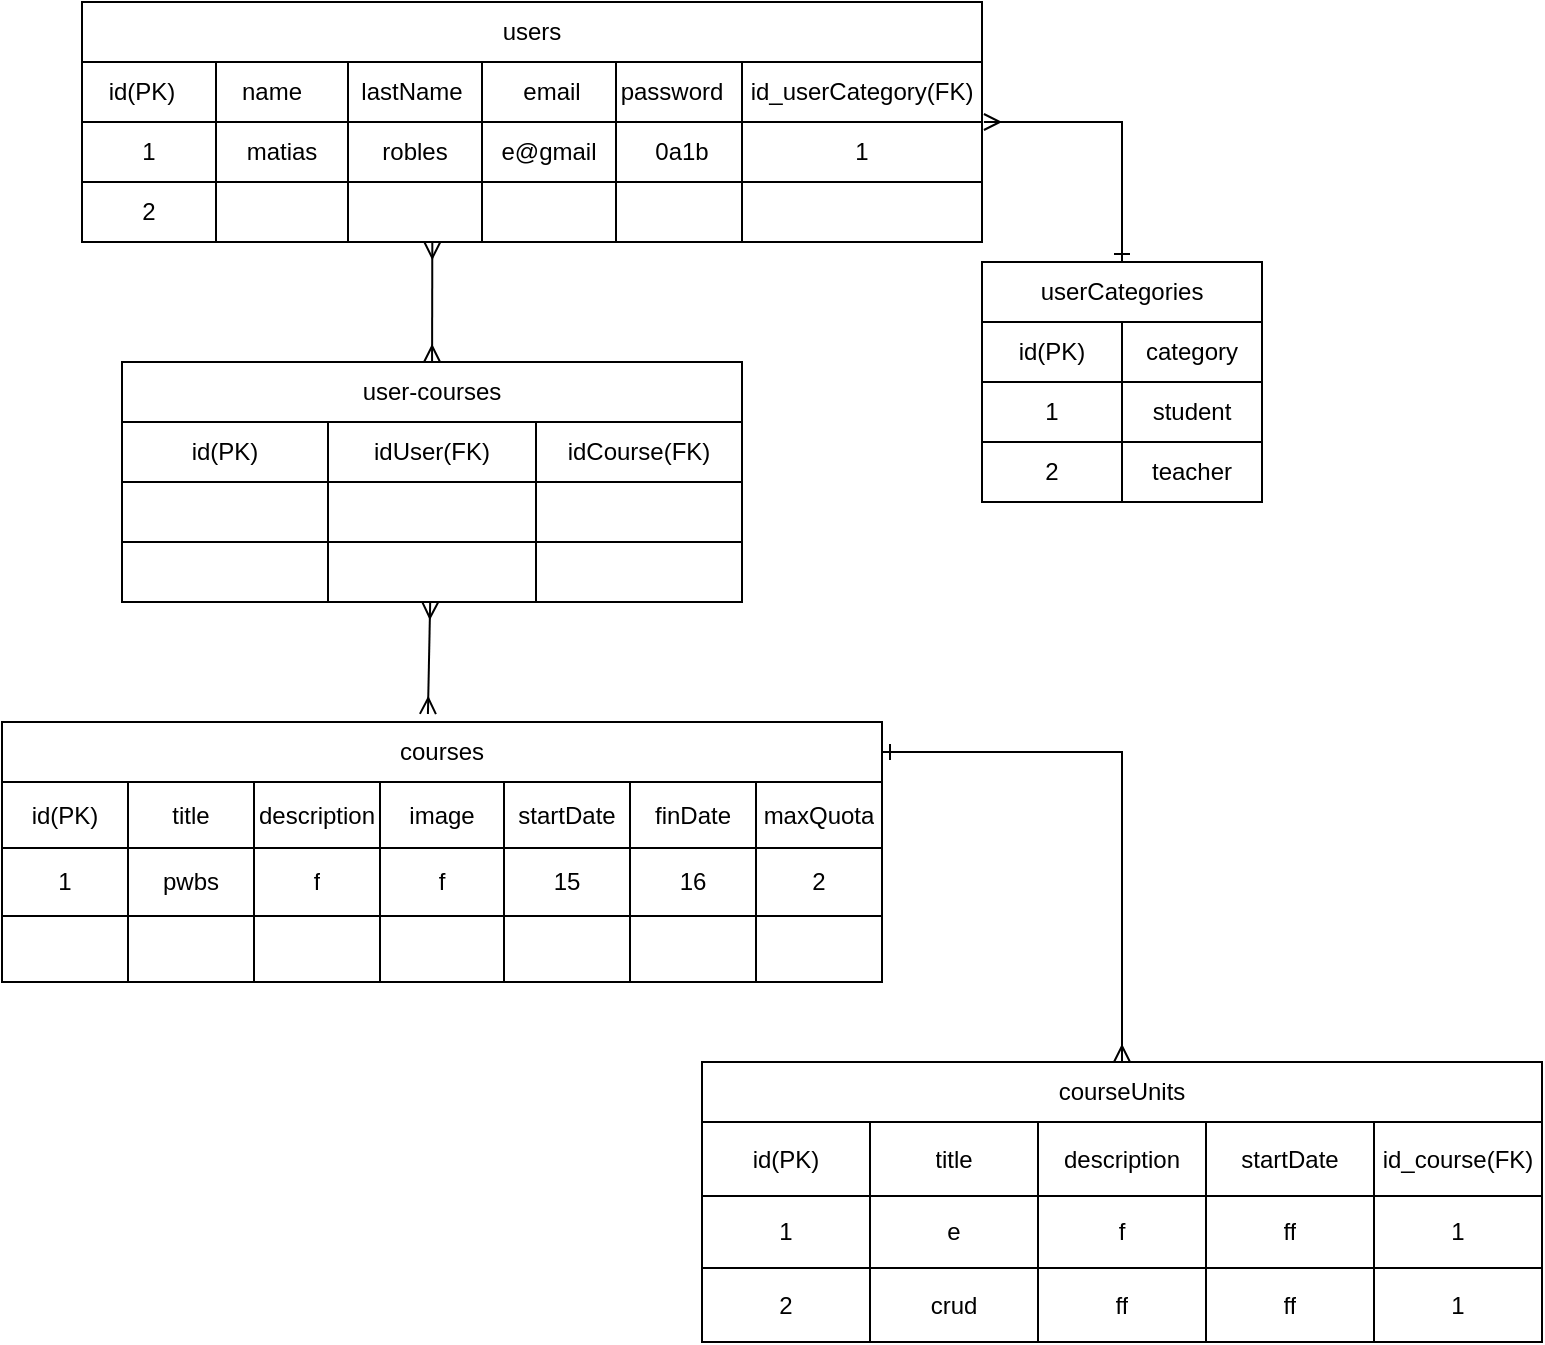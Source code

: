 <mxfile version="20.8.23" type="device"><diagram id="YDs2iYfKsJt20vC9N7y2" name="Página-1"><mxGraphModel dx="1434" dy="764" grid="1" gridSize="10" guides="1" tooltips="1" connect="1" arrows="1" fold="1" page="1" pageScale="1" pageWidth="827" pageHeight="1169" background="none" math="0" shadow="0"><root><mxCell id="0"/><mxCell id="1" parent="0"/><mxCell id="bF-v0uq1sw2QFOitANOc-2" value="" style="shape=table;startSize=0;container=1;collapsible=0;childLayout=tableLayout;" vertex="1" parent="1"><mxGeometry x="80" y="80" width="333" height="90" as="geometry"/></mxCell><mxCell id="bF-v0uq1sw2QFOitANOc-3" value="" style="shape=tableRow;horizontal=0;startSize=0;swimlaneHead=0;swimlaneBody=0;strokeColor=inherit;top=0;left=0;bottom=0;right=0;collapsible=0;dropTarget=0;fillColor=none;points=[[0,0.5],[1,0.5]];portConstraint=eastwest;" vertex="1" parent="bF-v0uq1sw2QFOitANOc-2"><mxGeometry width="333" height="30" as="geometry"/></mxCell><mxCell id="bF-v0uq1sw2QFOitANOc-4" value="" style="shape=partialRectangle;html=1;whiteSpace=wrap;connectable=0;strokeColor=inherit;overflow=hidden;fillColor=none;top=0;left=0;bottom=0;right=0;pointerEvents=1;" vertex="1" parent="bF-v0uq1sw2QFOitANOc-3"><mxGeometry width="67" height="30" as="geometry"><mxRectangle width="67" height="30" as="alternateBounds"/></mxGeometry></mxCell><mxCell id="bF-v0uq1sw2QFOitANOc-5" value="" style="shape=partialRectangle;html=1;whiteSpace=wrap;connectable=0;strokeColor=inherit;overflow=hidden;fillColor=none;top=0;left=0;bottom=0;right=0;pointerEvents=1;" vertex="1" parent="bF-v0uq1sw2QFOitANOc-3"><mxGeometry x="67" width="66" height="30" as="geometry"><mxRectangle width="66" height="30" as="alternateBounds"/></mxGeometry></mxCell><mxCell id="bF-v0uq1sw2QFOitANOc-6" value="" style="shape=partialRectangle;html=1;whiteSpace=wrap;connectable=0;strokeColor=inherit;overflow=hidden;fillColor=none;top=0;left=0;bottom=0;right=0;pointerEvents=1;" vertex="1" parent="bF-v0uq1sw2QFOitANOc-3"><mxGeometry x="133" width="67" height="30" as="geometry"><mxRectangle width="67" height="30" as="alternateBounds"/></mxGeometry></mxCell><mxCell id="bF-v0uq1sw2QFOitANOc-7" value="" style="shape=partialRectangle;html=1;whiteSpace=wrap;connectable=0;strokeColor=inherit;overflow=hidden;fillColor=none;top=0;left=0;bottom=0;right=0;pointerEvents=1;" vertex="1" parent="bF-v0uq1sw2QFOitANOc-3"><mxGeometry x="200" width="67" height="30" as="geometry"><mxRectangle width="67" height="30" as="alternateBounds"/></mxGeometry></mxCell><mxCell id="bF-v0uq1sw2QFOitANOc-8" value="" style="shape=partialRectangle;html=1;whiteSpace=wrap;connectable=0;strokeColor=inherit;overflow=hidden;fillColor=none;top=0;left=0;bottom=0;right=0;pointerEvents=1;" vertex="1" parent="bF-v0uq1sw2QFOitANOc-3"><mxGeometry x="267" width="66" height="30" as="geometry"><mxRectangle width="66" height="30" as="alternateBounds"/></mxGeometry></mxCell><mxCell id="bF-v0uq1sw2QFOitANOc-10" value="" style="shape=tableRow;horizontal=0;startSize=0;swimlaneHead=0;swimlaneBody=0;strokeColor=inherit;top=0;left=0;bottom=0;right=0;collapsible=0;dropTarget=0;fillColor=none;points=[[0,0.5],[1,0.5]];portConstraint=eastwest;" vertex="1" parent="bF-v0uq1sw2QFOitANOc-2"><mxGeometry y="30" width="333" height="30" as="geometry"/></mxCell><mxCell id="bF-v0uq1sw2QFOitANOc-11" value="1" style="shape=partialRectangle;html=1;whiteSpace=wrap;connectable=0;strokeColor=inherit;overflow=hidden;fillColor=none;top=0;left=0;bottom=0;right=0;pointerEvents=1;" vertex="1" parent="bF-v0uq1sw2QFOitANOc-10"><mxGeometry width="67" height="30" as="geometry"><mxRectangle width="67" height="30" as="alternateBounds"/></mxGeometry></mxCell><mxCell id="bF-v0uq1sw2QFOitANOc-12" value="matias" style="shape=partialRectangle;html=1;whiteSpace=wrap;connectable=0;strokeColor=inherit;overflow=hidden;fillColor=none;top=0;left=0;bottom=0;right=0;pointerEvents=1;" vertex="1" parent="bF-v0uq1sw2QFOitANOc-10"><mxGeometry x="67" width="66" height="30" as="geometry"><mxRectangle width="66" height="30" as="alternateBounds"/></mxGeometry></mxCell><mxCell id="bF-v0uq1sw2QFOitANOc-13" value="robles" style="shape=partialRectangle;html=1;whiteSpace=wrap;connectable=0;strokeColor=inherit;overflow=hidden;fillColor=none;top=0;left=0;bottom=0;right=0;pointerEvents=1;" vertex="1" parent="bF-v0uq1sw2QFOitANOc-10"><mxGeometry x="133" width="67" height="30" as="geometry"><mxRectangle width="67" height="30" as="alternateBounds"/></mxGeometry></mxCell><mxCell id="bF-v0uq1sw2QFOitANOc-14" value="e@gmail" style="shape=partialRectangle;html=1;whiteSpace=wrap;connectable=0;strokeColor=inherit;overflow=hidden;fillColor=none;top=0;left=0;bottom=0;right=0;pointerEvents=1;" vertex="1" parent="bF-v0uq1sw2QFOitANOc-10"><mxGeometry x="200" width="67" height="30" as="geometry"><mxRectangle width="67" height="30" as="alternateBounds"/></mxGeometry></mxCell><mxCell id="bF-v0uq1sw2QFOitANOc-15" value="0a1b" style="shape=partialRectangle;html=1;whiteSpace=wrap;connectable=0;strokeColor=inherit;overflow=hidden;fillColor=none;top=0;left=0;bottom=0;right=0;pointerEvents=1;" vertex="1" parent="bF-v0uq1sw2QFOitANOc-10"><mxGeometry x="267" width="66" height="30" as="geometry"><mxRectangle width="66" height="30" as="alternateBounds"/></mxGeometry></mxCell><mxCell id="bF-v0uq1sw2QFOitANOc-17" value="" style="shape=tableRow;horizontal=0;startSize=0;swimlaneHead=0;swimlaneBody=0;strokeColor=inherit;top=0;left=0;bottom=0;right=0;collapsible=0;dropTarget=0;fillColor=none;points=[[0,0.5],[1,0.5]];portConstraint=eastwest;" vertex="1" parent="bF-v0uq1sw2QFOitANOc-2"><mxGeometry y="60" width="333" height="30" as="geometry"/></mxCell><mxCell id="bF-v0uq1sw2QFOitANOc-18" value="2" style="shape=partialRectangle;html=1;whiteSpace=wrap;connectable=0;strokeColor=inherit;overflow=hidden;fillColor=none;top=0;left=0;bottom=0;right=0;pointerEvents=1;" vertex="1" parent="bF-v0uq1sw2QFOitANOc-17"><mxGeometry width="67" height="30" as="geometry"><mxRectangle width="67" height="30" as="alternateBounds"/></mxGeometry></mxCell><mxCell id="bF-v0uq1sw2QFOitANOc-19" value="" style="shape=partialRectangle;html=1;whiteSpace=wrap;connectable=0;strokeColor=inherit;overflow=hidden;fillColor=none;top=0;left=0;bottom=0;right=0;pointerEvents=1;" vertex="1" parent="bF-v0uq1sw2QFOitANOc-17"><mxGeometry x="67" width="66" height="30" as="geometry"><mxRectangle width="66" height="30" as="alternateBounds"/></mxGeometry></mxCell><mxCell id="bF-v0uq1sw2QFOitANOc-20" value="" style="shape=partialRectangle;html=1;whiteSpace=wrap;connectable=0;strokeColor=inherit;overflow=hidden;fillColor=none;top=0;left=0;bottom=0;right=0;pointerEvents=1;" vertex="1" parent="bF-v0uq1sw2QFOitANOc-17"><mxGeometry x="133" width="67" height="30" as="geometry"><mxRectangle width="67" height="30" as="alternateBounds"/></mxGeometry></mxCell><mxCell id="bF-v0uq1sw2QFOitANOc-21" value="" style="shape=partialRectangle;html=1;whiteSpace=wrap;connectable=0;strokeColor=inherit;overflow=hidden;fillColor=none;top=0;left=0;bottom=0;right=0;pointerEvents=1;" vertex="1" parent="bF-v0uq1sw2QFOitANOc-17"><mxGeometry x="200" width="67" height="30" as="geometry"><mxRectangle width="67" height="30" as="alternateBounds"/></mxGeometry></mxCell><mxCell id="bF-v0uq1sw2QFOitANOc-22" value="" style="shape=partialRectangle;html=1;whiteSpace=wrap;connectable=0;strokeColor=inherit;overflow=hidden;fillColor=none;top=0;left=0;bottom=0;right=0;pointerEvents=1;" vertex="1" parent="bF-v0uq1sw2QFOitANOc-17"><mxGeometry x="267" width="66" height="30" as="geometry"><mxRectangle width="66" height="30" as="alternateBounds"/></mxGeometry></mxCell><mxCell id="bF-v0uq1sw2QFOitANOc-24" value="users" style="rounded=0;whiteSpace=wrap;html=1;" vertex="1" parent="1"><mxGeometry x="80" y="50" width="450" height="30" as="geometry"/></mxCell><mxCell id="bF-v0uq1sw2QFOitANOc-27" value="password" style="text;strokeColor=none;align=center;fillColor=none;html=1;verticalAlign=middle;whiteSpace=wrap;rounded=0;" vertex="1" parent="1"><mxGeometry x="340" y="80" width="70" height="30" as="geometry"/></mxCell><mxCell id="bF-v0uq1sw2QFOitANOc-28" value="email" style="text;strokeColor=none;align=center;fillColor=none;html=1;verticalAlign=middle;whiteSpace=wrap;rounded=0;" vertex="1" parent="1"><mxGeometry x="280" y="80" width="70" height="30" as="geometry"/></mxCell><mxCell id="bF-v0uq1sw2QFOitANOc-29" value="lastName" style="text;strokeColor=none;align=center;fillColor=none;html=1;verticalAlign=middle;whiteSpace=wrap;rounded=0;" vertex="1" parent="1"><mxGeometry x="210" y="80" width="70" height="30" as="geometry"/></mxCell><mxCell id="bF-v0uq1sw2QFOitANOc-30" value="name" style="text;strokeColor=none;align=center;fillColor=none;html=1;verticalAlign=middle;whiteSpace=wrap;rounded=0;" vertex="1" parent="1"><mxGeometry x="140" y="80" width="70" height="30" as="geometry"/></mxCell><mxCell id="bF-v0uq1sw2QFOitANOc-31" value="id(PK)" style="text;strokeColor=none;align=center;fillColor=none;html=1;verticalAlign=middle;whiteSpace=wrap;rounded=0;" vertex="1" parent="1"><mxGeometry x="80" y="80" width="60" height="30" as="geometry"/></mxCell><mxCell id="bF-v0uq1sw2QFOitANOc-43" value="" style="shape=table;startSize=0;container=1;collapsible=0;childLayout=tableLayout;" vertex="1" parent="1"><mxGeometry x="530" y="210" width="140" height="90" as="geometry"/></mxCell><mxCell id="bF-v0uq1sw2QFOitANOc-44" value="" style="shape=tableRow;horizontal=0;startSize=0;swimlaneHead=0;swimlaneBody=0;strokeColor=inherit;top=0;left=0;bottom=0;right=0;collapsible=0;dropTarget=0;fillColor=none;points=[[0,0.5],[1,0.5]];portConstraint=eastwest;" vertex="1" parent="bF-v0uq1sw2QFOitANOc-43"><mxGeometry width="140" height="30" as="geometry"/></mxCell><mxCell id="bF-v0uq1sw2QFOitANOc-45" value="id(PK)" style="shape=partialRectangle;html=1;whiteSpace=wrap;connectable=0;strokeColor=inherit;overflow=hidden;fillColor=none;top=0;left=0;bottom=0;right=0;pointerEvents=1;" vertex="1" parent="bF-v0uq1sw2QFOitANOc-44"><mxGeometry width="70" height="30" as="geometry"><mxRectangle width="70" height="30" as="alternateBounds"/></mxGeometry></mxCell><mxCell id="bF-v0uq1sw2QFOitANOc-46" value="category" style="shape=partialRectangle;html=1;whiteSpace=wrap;connectable=0;strokeColor=inherit;overflow=hidden;fillColor=none;top=0;left=0;bottom=0;right=0;pointerEvents=1;" vertex="1" parent="bF-v0uq1sw2QFOitANOc-44"><mxGeometry x="70" width="70" height="30" as="geometry"><mxRectangle width="70" height="30" as="alternateBounds"/></mxGeometry></mxCell><mxCell id="bF-v0uq1sw2QFOitANOc-51" value="" style="shape=tableRow;horizontal=0;startSize=0;swimlaneHead=0;swimlaneBody=0;strokeColor=inherit;top=0;left=0;bottom=0;right=0;collapsible=0;dropTarget=0;fillColor=none;points=[[0,0.5],[1,0.5]];portConstraint=eastwest;" vertex="1" parent="bF-v0uq1sw2QFOitANOc-43"><mxGeometry y="30" width="140" height="30" as="geometry"/></mxCell><mxCell id="bF-v0uq1sw2QFOitANOc-52" value="1" style="shape=partialRectangle;html=1;whiteSpace=wrap;connectable=0;strokeColor=inherit;overflow=hidden;fillColor=none;top=0;left=0;bottom=0;right=0;pointerEvents=1;" vertex="1" parent="bF-v0uq1sw2QFOitANOc-51"><mxGeometry width="70" height="30" as="geometry"><mxRectangle width="70" height="30" as="alternateBounds"/></mxGeometry></mxCell><mxCell id="bF-v0uq1sw2QFOitANOc-53" value="student" style="shape=partialRectangle;html=1;whiteSpace=wrap;connectable=0;strokeColor=inherit;overflow=hidden;fillColor=none;top=0;left=0;bottom=0;right=0;pointerEvents=1;" vertex="1" parent="bF-v0uq1sw2QFOitANOc-51"><mxGeometry x="70" width="70" height="30" as="geometry"><mxRectangle width="70" height="30" as="alternateBounds"/></mxGeometry></mxCell><mxCell id="bF-v0uq1sw2QFOitANOc-58" value="" style="shape=tableRow;horizontal=0;startSize=0;swimlaneHead=0;swimlaneBody=0;strokeColor=inherit;top=0;left=0;bottom=0;right=0;collapsible=0;dropTarget=0;fillColor=none;points=[[0,0.5],[1,0.5]];portConstraint=eastwest;" vertex="1" parent="bF-v0uq1sw2QFOitANOc-43"><mxGeometry y="60" width="140" height="30" as="geometry"/></mxCell><mxCell id="bF-v0uq1sw2QFOitANOc-59" value="2" style="shape=partialRectangle;html=1;whiteSpace=wrap;connectable=0;strokeColor=inherit;overflow=hidden;fillColor=none;top=0;left=0;bottom=0;right=0;pointerEvents=1;" vertex="1" parent="bF-v0uq1sw2QFOitANOc-58"><mxGeometry width="70" height="30" as="geometry"><mxRectangle width="70" height="30" as="alternateBounds"/></mxGeometry></mxCell><mxCell id="bF-v0uq1sw2QFOitANOc-60" value="teacher" style="shape=partialRectangle;html=1;whiteSpace=wrap;connectable=0;strokeColor=inherit;overflow=hidden;fillColor=none;top=0;left=0;bottom=0;right=0;pointerEvents=1;" vertex="1" parent="bF-v0uq1sw2QFOitANOc-58"><mxGeometry x="70" width="70" height="30" as="geometry"><mxRectangle width="70" height="30" as="alternateBounds"/></mxGeometry></mxCell><mxCell id="bF-v0uq1sw2QFOitANOc-65" value="userCategories" style="rounded=0;whiteSpace=wrap;html=1;" vertex="1" parent="1"><mxGeometry x="530" y="180" width="140" height="30" as="geometry"/></mxCell><mxCell id="bF-v0uq1sw2QFOitANOc-66" value="" style="edgeStyle=elbowEdgeStyle;fontSize=12;html=1;endArrow=ERone;rounded=0;elbow=vertical;entryX=0.5;entryY=0;entryDx=0;entryDy=0;startArrow=ERmany;startFill=0;endFill=0;exitX=1.008;exitY=0;exitDx=0;exitDy=0;exitPerimeter=0;" edge="1" parent="1" source="bF-v0uq1sw2QFOitANOc-106" target="bF-v0uq1sw2QFOitANOc-65"><mxGeometry width="100" height="100" relative="1" as="geometry"><mxPoint x="440" y="110" as="sourcePoint"/><mxPoint x="562" y="160" as="targetPoint"/><Array as="points"><mxPoint x="620" y="110"/></Array></mxGeometry></mxCell><mxCell id="bF-v0uq1sw2QFOitANOc-67" value="" style="shape=table;startSize=0;container=1;collapsible=0;childLayout=tableLayout;gradientColor=none;swimlaneFillColor=none;" vertex="1" parent="1"><mxGeometry x="40" y="440" width="440" height="100" as="geometry"/></mxCell><mxCell id="bF-v0uq1sw2QFOitANOc-68" value="" style="shape=tableRow;horizontal=0;startSize=0;swimlaneHead=0;swimlaneBody=0;strokeColor=inherit;top=0;left=0;bottom=0;right=0;collapsible=0;dropTarget=0;fillColor=none;points=[[0,0.5],[1,0.5]];portConstraint=eastwest;" vertex="1" parent="bF-v0uq1sw2QFOitANOc-67"><mxGeometry width="440" height="33" as="geometry"/></mxCell><mxCell id="bF-v0uq1sw2QFOitANOc-69" value="id(PK)" style="shape=partialRectangle;html=1;whiteSpace=wrap;connectable=0;strokeColor=inherit;overflow=hidden;fillColor=none;top=0;left=0;bottom=0;right=0;pointerEvents=1;" vertex="1" parent="bF-v0uq1sw2QFOitANOc-68"><mxGeometry width="63" height="33" as="geometry"><mxRectangle width="63" height="33" as="alternateBounds"/></mxGeometry></mxCell><mxCell id="bF-v0uq1sw2QFOitANOc-70" value="title" style="shape=partialRectangle;html=1;whiteSpace=wrap;connectable=0;strokeColor=inherit;overflow=hidden;fillColor=none;top=0;left=0;bottom=0;right=0;pointerEvents=1;" vertex="1" parent="bF-v0uq1sw2QFOitANOc-68"><mxGeometry x="63" width="63" height="33" as="geometry"><mxRectangle width="63" height="33" as="alternateBounds"/></mxGeometry></mxCell><mxCell id="bF-v0uq1sw2QFOitANOc-71" value="description" style="shape=partialRectangle;html=1;whiteSpace=wrap;connectable=0;strokeColor=inherit;overflow=hidden;fillColor=none;top=0;left=0;bottom=0;right=0;pointerEvents=1;" vertex="1" parent="bF-v0uq1sw2QFOitANOc-68"><mxGeometry x="126" width="63" height="33" as="geometry"><mxRectangle width="63" height="33" as="alternateBounds"/></mxGeometry></mxCell><mxCell id="bF-v0uq1sw2QFOitANOc-72" value="image" style="shape=partialRectangle;html=1;whiteSpace=wrap;connectable=0;strokeColor=inherit;overflow=hidden;fillColor=none;top=0;left=0;bottom=0;right=0;pointerEvents=1;" vertex="1" parent="bF-v0uq1sw2QFOitANOc-68"><mxGeometry x="189" width="62" height="33" as="geometry"><mxRectangle width="62" height="33" as="alternateBounds"/></mxGeometry></mxCell><mxCell id="bF-v0uq1sw2QFOitANOc-73" value="startDate" style="shape=partialRectangle;html=1;whiteSpace=wrap;connectable=0;strokeColor=inherit;overflow=hidden;fillColor=none;top=0;left=0;bottom=0;right=0;pointerEvents=1;" vertex="1" parent="bF-v0uq1sw2QFOitANOc-68"><mxGeometry x="251" width="63" height="33" as="geometry"><mxRectangle width="63" height="33" as="alternateBounds"/></mxGeometry></mxCell><mxCell id="bF-v0uq1sw2QFOitANOc-74" value="finDate" style="shape=partialRectangle;html=1;whiteSpace=wrap;connectable=0;strokeColor=inherit;overflow=hidden;fillColor=none;top=0;left=0;bottom=0;right=0;pointerEvents=1;" vertex="1" parent="bF-v0uq1sw2QFOitANOc-68"><mxGeometry x="314" width="63" height="33" as="geometry"><mxRectangle width="63" height="33" as="alternateBounds"/></mxGeometry></mxCell><mxCell id="bF-v0uq1sw2QFOitANOc-75" value="maxQuota" style="shape=partialRectangle;html=1;whiteSpace=wrap;connectable=0;strokeColor=inherit;overflow=hidden;fillColor=none;top=0;left=0;bottom=0;right=0;pointerEvents=1;" vertex="1" parent="bF-v0uq1sw2QFOitANOc-68"><mxGeometry x="377" width="63" height="33" as="geometry"><mxRectangle width="63" height="33" as="alternateBounds"/></mxGeometry></mxCell><mxCell id="bF-v0uq1sw2QFOitANOc-76" value="" style="shape=tableRow;horizontal=0;startSize=0;swimlaneHead=0;swimlaneBody=0;strokeColor=inherit;top=0;left=0;bottom=0;right=0;collapsible=0;dropTarget=0;fillColor=none;points=[[0,0.5],[1,0.5]];portConstraint=eastwest;" vertex="1" parent="bF-v0uq1sw2QFOitANOc-67"><mxGeometry y="33" width="440" height="34" as="geometry"/></mxCell><mxCell id="bF-v0uq1sw2QFOitANOc-77" value="1" style="shape=partialRectangle;html=1;whiteSpace=wrap;connectable=0;strokeColor=inherit;overflow=hidden;fillColor=none;top=0;left=0;bottom=0;right=0;pointerEvents=1;" vertex="1" parent="bF-v0uq1sw2QFOitANOc-76"><mxGeometry width="63" height="34" as="geometry"><mxRectangle width="63" height="34" as="alternateBounds"/></mxGeometry></mxCell><mxCell id="bF-v0uq1sw2QFOitANOc-78" value="pwbs" style="shape=partialRectangle;html=1;whiteSpace=wrap;connectable=0;strokeColor=inherit;overflow=hidden;fillColor=none;top=0;left=0;bottom=0;right=0;pointerEvents=1;" vertex="1" parent="bF-v0uq1sw2QFOitANOc-76"><mxGeometry x="63" width="63" height="34" as="geometry"><mxRectangle width="63" height="34" as="alternateBounds"/></mxGeometry></mxCell><mxCell id="bF-v0uq1sw2QFOitANOc-79" value="f" style="shape=partialRectangle;html=1;whiteSpace=wrap;connectable=0;strokeColor=inherit;overflow=hidden;fillColor=none;top=0;left=0;bottom=0;right=0;pointerEvents=1;" vertex="1" parent="bF-v0uq1sw2QFOitANOc-76"><mxGeometry x="126" width="63" height="34" as="geometry"><mxRectangle width="63" height="34" as="alternateBounds"/></mxGeometry></mxCell><mxCell id="bF-v0uq1sw2QFOitANOc-80" value="f" style="shape=partialRectangle;html=1;whiteSpace=wrap;connectable=0;strokeColor=inherit;overflow=hidden;fillColor=none;top=0;left=0;bottom=0;right=0;pointerEvents=1;" vertex="1" parent="bF-v0uq1sw2QFOitANOc-76"><mxGeometry x="189" width="62" height="34" as="geometry"><mxRectangle width="62" height="34" as="alternateBounds"/></mxGeometry></mxCell><mxCell id="bF-v0uq1sw2QFOitANOc-81" value="15" style="shape=partialRectangle;html=1;whiteSpace=wrap;connectable=0;strokeColor=inherit;overflow=hidden;fillColor=none;top=0;left=0;bottom=0;right=0;pointerEvents=1;" vertex="1" parent="bF-v0uq1sw2QFOitANOc-76"><mxGeometry x="251" width="63" height="34" as="geometry"><mxRectangle width="63" height="34" as="alternateBounds"/></mxGeometry></mxCell><mxCell id="bF-v0uq1sw2QFOitANOc-82" value="16" style="shape=partialRectangle;html=1;whiteSpace=wrap;connectable=0;strokeColor=inherit;overflow=hidden;fillColor=none;top=0;left=0;bottom=0;right=0;pointerEvents=1;" vertex="1" parent="bF-v0uq1sw2QFOitANOc-76"><mxGeometry x="314" width="63" height="34" as="geometry"><mxRectangle width="63" height="34" as="alternateBounds"/></mxGeometry></mxCell><mxCell id="bF-v0uq1sw2QFOitANOc-83" value="2" style="shape=partialRectangle;html=1;whiteSpace=wrap;connectable=0;strokeColor=inherit;overflow=hidden;fillColor=none;top=0;left=0;bottom=0;right=0;pointerEvents=1;" vertex="1" parent="bF-v0uq1sw2QFOitANOc-76"><mxGeometry x="377" width="63" height="34" as="geometry"><mxRectangle width="63" height="34" as="alternateBounds"/></mxGeometry></mxCell><mxCell id="bF-v0uq1sw2QFOitANOc-84" value="" style="shape=tableRow;horizontal=0;startSize=0;swimlaneHead=0;swimlaneBody=0;strokeColor=inherit;top=0;left=0;bottom=0;right=0;collapsible=0;dropTarget=0;fillColor=none;points=[[0,0.5],[1,0.5]];portConstraint=eastwest;" vertex="1" parent="bF-v0uq1sw2QFOitANOc-67"><mxGeometry y="67" width="440" height="33" as="geometry"/></mxCell><mxCell id="bF-v0uq1sw2QFOitANOc-85" value="" style="shape=partialRectangle;html=1;whiteSpace=wrap;connectable=0;strokeColor=inherit;overflow=hidden;fillColor=none;top=0;left=0;bottom=0;right=0;pointerEvents=1;" vertex="1" parent="bF-v0uq1sw2QFOitANOc-84"><mxGeometry width="63" height="33" as="geometry"><mxRectangle width="63" height="33" as="alternateBounds"/></mxGeometry></mxCell><mxCell id="bF-v0uq1sw2QFOitANOc-86" value="" style="shape=partialRectangle;html=1;whiteSpace=wrap;connectable=0;strokeColor=inherit;overflow=hidden;fillColor=none;top=0;left=0;bottom=0;right=0;pointerEvents=1;" vertex="1" parent="bF-v0uq1sw2QFOitANOc-84"><mxGeometry x="63" width="63" height="33" as="geometry"><mxRectangle width="63" height="33" as="alternateBounds"/></mxGeometry></mxCell><mxCell id="bF-v0uq1sw2QFOitANOc-87" value="" style="shape=partialRectangle;html=1;whiteSpace=wrap;connectable=0;strokeColor=inherit;overflow=hidden;fillColor=none;top=0;left=0;bottom=0;right=0;pointerEvents=1;" vertex="1" parent="bF-v0uq1sw2QFOitANOc-84"><mxGeometry x="126" width="63" height="33" as="geometry"><mxRectangle width="63" height="33" as="alternateBounds"/></mxGeometry></mxCell><mxCell id="bF-v0uq1sw2QFOitANOc-88" value="" style="shape=partialRectangle;html=1;whiteSpace=wrap;connectable=0;strokeColor=inherit;overflow=hidden;fillColor=none;top=0;left=0;bottom=0;right=0;pointerEvents=1;" vertex="1" parent="bF-v0uq1sw2QFOitANOc-84"><mxGeometry x="189" width="62" height="33" as="geometry"><mxRectangle width="62" height="33" as="alternateBounds"/></mxGeometry></mxCell><mxCell id="bF-v0uq1sw2QFOitANOc-89" value="" style="shape=partialRectangle;html=1;whiteSpace=wrap;connectable=0;strokeColor=inherit;overflow=hidden;fillColor=none;top=0;left=0;bottom=0;right=0;pointerEvents=1;" vertex="1" parent="bF-v0uq1sw2QFOitANOc-84"><mxGeometry x="251" width="63" height="33" as="geometry"><mxRectangle width="63" height="33" as="alternateBounds"/></mxGeometry></mxCell><mxCell id="bF-v0uq1sw2QFOitANOc-90" value="" style="shape=partialRectangle;html=1;whiteSpace=wrap;connectable=0;strokeColor=inherit;overflow=hidden;fillColor=none;top=0;left=0;bottom=0;right=0;pointerEvents=1;" vertex="1" parent="bF-v0uq1sw2QFOitANOc-84"><mxGeometry x="314" width="63" height="33" as="geometry"><mxRectangle width="63" height="33" as="alternateBounds"/></mxGeometry></mxCell><mxCell id="bF-v0uq1sw2QFOitANOc-91" value="" style="shape=partialRectangle;html=1;whiteSpace=wrap;connectable=0;strokeColor=inherit;overflow=hidden;fillColor=none;top=0;left=0;bottom=0;right=0;pointerEvents=1;" vertex="1" parent="bF-v0uq1sw2QFOitANOc-84"><mxGeometry x="377" width="63" height="33" as="geometry"><mxRectangle width="63" height="33" as="alternateBounds"/></mxGeometry></mxCell><mxCell id="bF-v0uq1sw2QFOitANOc-92" value="" style="verticalLabelPosition=bottom;verticalAlign=top;html=1;shape=mxgraph.basic.rect;fillColor2=none;strokeWidth=1;size=20;indent=5;" vertex="1" parent="1"><mxGeometry x="40" y="410" width="420" height="30" as="geometry"/></mxCell><mxCell id="bF-v0uq1sw2QFOitANOc-93" value="courses" style="text;html=1;strokeColor=default;fillColor=default;align=center;verticalAlign=middle;whiteSpace=wrap;rounded=0;glass=0;" vertex="1" parent="1"><mxGeometry x="40" y="410" width="440" height="30" as="geometry"/></mxCell><mxCell id="bF-v0uq1sw2QFOitANOc-103" value="" style="shape=table;startSize=0;container=1;collapsible=0;childLayout=tableLayout;rounded=0;glass=0;strokeColor=default;fillColor=default;gradientColor=none;" vertex="1" parent="1"><mxGeometry x="410" y="80" width="120" height="90" as="geometry"/></mxCell><mxCell id="bF-v0uq1sw2QFOitANOc-104" value="" style="shape=tableRow;horizontal=0;startSize=0;swimlaneHead=0;swimlaneBody=0;strokeColor=inherit;top=0;left=0;bottom=0;right=0;collapsible=0;dropTarget=0;fillColor=none;points=[[0,0.5],[1,0.5]];portConstraint=eastwest;rounded=0;glass=0;" vertex="1" parent="bF-v0uq1sw2QFOitANOc-103"><mxGeometry width="120" height="30" as="geometry"/></mxCell><mxCell id="bF-v0uq1sw2QFOitANOc-105" value="id_userCategory(FK)" style="shape=partialRectangle;html=1;whiteSpace=wrap;connectable=0;strokeColor=inherit;overflow=hidden;fillColor=none;top=0;left=0;bottom=0;right=0;pointerEvents=1;rounded=0;glass=0;" vertex="1" parent="bF-v0uq1sw2QFOitANOc-104"><mxGeometry width="120" height="30" as="geometry"><mxRectangle width="120" height="30" as="alternateBounds"/></mxGeometry></mxCell><mxCell id="bF-v0uq1sw2QFOitANOc-106" value="" style="shape=tableRow;horizontal=0;startSize=0;swimlaneHead=0;swimlaneBody=0;strokeColor=inherit;top=0;left=0;bottom=0;right=0;collapsible=0;dropTarget=0;fillColor=none;points=[[0,0.5],[1,0.5]];portConstraint=eastwest;rounded=0;glass=0;" vertex="1" parent="bF-v0uq1sw2QFOitANOc-103"><mxGeometry y="30" width="120" height="30" as="geometry"/></mxCell><mxCell id="bF-v0uq1sw2QFOitANOc-107" value="1" style="shape=partialRectangle;html=1;whiteSpace=wrap;connectable=0;strokeColor=inherit;overflow=hidden;fillColor=none;top=0;left=0;bottom=0;right=0;pointerEvents=1;rounded=0;glass=0;" vertex="1" parent="bF-v0uq1sw2QFOitANOc-106"><mxGeometry width="120" height="30" as="geometry"><mxRectangle width="120" height="30" as="alternateBounds"/></mxGeometry></mxCell><mxCell id="bF-v0uq1sw2QFOitANOc-108" value="" style="shape=tableRow;horizontal=0;startSize=0;swimlaneHead=0;swimlaneBody=0;strokeColor=inherit;top=0;left=0;bottom=0;right=0;collapsible=0;dropTarget=0;fillColor=none;points=[[0,0.5],[1,0.5]];portConstraint=eastwest;rounded=0;glass=0;" vertex="1" parent="bF-v0uq1sw2QFOitANOc-103"><mxGeometry y="60" width="120" height="30" as="geometry"/></mxCell><mxCell id="bF-v0uq1sw2QFOitANOc-109" value="" style="shape=partialRectangle;html=1;whiteSpace=wrap;connectable=0;strokeColor=inherit;overflow=hidden;fillColor=none;top=0;left=0;bottom=0;right=0;pointerEvents=1;rounded=0;glass=0;" vertex="1" parent="bF-v0uq1sw2QFOitANOc-108"><mxGeometry width="120" height="30" as="geometry"><mxRectangle width="120" height="30" as="alternateBounds"/></mxGeometry></mxCell><mxCell id="bF-v0uq1sw2QFOitANOc-121" value="" style="shape=table;startSize=0;container=1;collapsible=0;childLayout=tableLayout;rounded=0;glass=0;strokeColor=default;fillColor=default;gradientColor=none;" vertex="1" parent="1"><mxGeometry x="390" y="610" width="420" height="110" as="geometry"/></mxCell><mxCell id="bF-v0uq1sw2QFOitANOc-122" value="" style="shape=tableRow;horizontal=0;startSize=0;swimlaneHead=0;swimlaneBody=0;strokeColor=inherit;top=0;left=0;bottom=0;right=0;collapsible=0;dropTarget=0;fillColor=none;points=[[0,0.5],[1,0.5]];portConstraint=eastwest;rounded=0;glass=0;" vertex="1" parent="bF-v0uq1sw2QFOitANOc-121"><mxGeometry width="420" height="37" as="geometry"/></mxCell><mxCell id="bF-v0uq1sw2QFOitANOc-123" value="id(PK)" style="shape=partialRectangle;html=1;whiteSpace=wrap;connectable=0;strokeColor=inherit;overflow=hidden;fillColor=none;top=0;left=0;bottom=0;right=0;pointerEvents=1;rounded=0;glass=0;" vertex="1" parent="bF-v0uq1sw2QFOitANOc-122"><mxGeometry width="84" height="37" as="geometry"><mxRectangle width="84" height="37" as="alternateBounds"/></mxGeometry></mxCell><mxCell id="bF-v0uq1sw2QFOitANOc-124" value="title" style="shape=partialRectangle;html=1;whiteSpace=wrap;connectable=0;strokeColor=inherit;overflow=hidden;fillColor=none;top=0;left=0;bottom=0;right=0;pointerEvents=1;rounded=0;glass=0;" vertex="1" parent="bF-v0uq1sw2QFOitANOc-122"><mxGeometry x="84" width="84" height="37" as="geometry"><mxRectangle width="84" height="37" as="alternateBounds"/></mxGeometry></mxCell><mxCell id="bF-v0uq1sw2QFOitANOc-125" value="description" style="shape=partialRectangle;html=1;whiteSpace=wrap;connectable=0;strokeColor=inherit;overflow=hidden;fillColor=none;top=0;left=0;bottom=0;right=0;pointerEvents=1;rounded=0;glass=0;" vertex="1" parent="bF-v0uq1sw2QFOitANOc-122"><mxGeometry x="168" width="84" height="37" as="geometry"><mxRectangle width="84" height="37" as="alternateBounds"/></mxGeometry></mxCell><mxCell id="bF-v0uq1sw2QFOitANOc-126" value="startDate" style="shape=partialRectangle;html=1;whiteSpace=wrap;connectable=0;strokeColor=inherit;overflow=hidden;fillColor=none;top=0;left=0;bottom=0;right=0;pointerEvents=1;rounded=0;glass=0;" vertex="1" parent="bF-v0uq1sw2QFOitANOc-122"><mxGeometry x="252" width="84" height="37" as="geometry"><mxRectangle width="84" height="37" as="alternateBounds"/></mxGeometry></mxCell><mxCell id="bF-v0uq1sw2QFOitANOc-127" value="id_course(FK)" style="shape=partialRectangle;html=1;whiteSpace=wrap;connectable=0;strokeColor=inherit;overflow=hidden;fillColor=none;top=0;left=0;bottom=0;right=0;pointerEvents=1;rounded=0;glass=0;" vertex="1" parent="bF-v0uq1sw2QFOitANOc-122"><mxGeometry x="336" width="84" height="37" as="geometry"><mxRectangle width="84" height="37" as="alternateBounds"/></mxGeometry></mxCell><mxCell id="bF-v0uq1sw2QFOitANOc-128" value="" style="shape=tableRow;horizontal=0;startSize=0;swimlaneHead=0;swimlaneBody=0;strokeColor=inherit;top=0;left=0;bottom=0;right=0;collapsible=0;dropTarget=0;fillColor=none;points=[[0,0.5],[1,0.5]];portConstraint=eastwest;rounded=0;glass=0;" vertex="1" parent="bF-v0uq1sw2QFOitANOc-121"><mxGeometry y="37" width="420" height="36" as="geometry"/></mxCell><mxCell id="bF-v0uq1sw2QFOitANOc-129" value="1" style="shape=partialRectangle;html=1;whiteSpace=wrap;connectable=0;strokeColor=inherit;overflow=hidden;fillColor=none;top=0;left=0;bottom=0;right=0;pointerEvents=1;rounded=0;glass=0;" vertex="1" parent="bF-v0uq1sw2QFOitANOc-128"><mxGeometry width="84" height="36" as="geometry"><mxRectangle width="84" height="36" as="alternateBounds"/></mxGeometry></mxCell><mxCell id="bF-v0uq1sw2QFOitANOc-130" value="e" style="shape=partialRectangle;html=1;whiteSpace=wrap;connectable=0;strokeColor=inherit;overflow=hidden;fillColor=none;top=0;left=0;bottom=0;right=0;pointerEvents=1;rounded=0;glass=0;" vertex="1" parent="bF-v0uq1sw2QFOitANOc-128"><mxGeometry x="84" width="84" height="36" as="geometry"><mxRectangle width="84" height="36" as="alternateBounds"/></mxGeometry></mxCell><mxCell id="bF-v0uq1sw2QFOitANOc-131" value="f" style="shape=partialRectangle;html=1;whiteSpace=wrap;connectable=0;strokeColor=inherit;overflow=hidden;fillColor=none;top=0;left=0;bottom=0;right=0;pointerEvents=1;rounded=0;glass=0;" vertex="1" parent="bF-v0uq1sw2QFOitANOc-128"><mxGeometry x="168" width="84" height="36" as="geometry"><mxRectangle width="84" height="36" as="alternateBounds"/></mxGeometry></mxCell><mxCell id="bF-v0uq1sw2QFOitANOc-132" value="ff" style="shape=partialRectangle;html=1;whiteSpace=wrap;connectable=0;strokeColor=inherit;overflow=hidden;fillColor=none;top=0;left=0;bottom=0;right=0;pointerEvents=1;rounded=0;glass=0;" vertex="1" parent="bF-v0uq1sw2QFOitANOc-128"><mxGeometry x="252" width="84" height="36" as="geometry"><mxRectangle width="84" height="36" as="alternateBounds"/></mxGeometry></mxCell><mxCell id="bF-v0uq1sw2QFOitANOc-133" value="1" style="shape=partialRectangle;html=1;whiteSpace=wrap;connectable=0;strokeColor=inherit;overflow=hidden;fillColor=none;top=0;left=0;bottom=0;right=0;pointerEvents=1;rounded=0;glass=0;" vertex="1" parent="bF-v0uq1sw2QFOitANOc-128"><mxGeometry x="336" width="84" height="36" as="geometry"><mxRectangle width="84" height="36" as="alternateBounds"/></mxGeometry></mxCell><mxCell id="bF-v0uq1sw2QFOitANOc-134" value="" style="shape=tableRow;horizontal=0;startSize=0;swimlaneHead=0;swimlaneBody=0;strokeColor=inherit;top=0;left=0;bottom=0;right=0;collapsible=0;dropTarget=0;fillColor=none;points=[[0,0.5],[1,0.5]];portConstraint=eastwest;rounded=0;glass=0;" vertex="1" parent="bF-v0uq1sw2QFOitANOc-121"><mxGeometry y="73" width="420" height="37" as="geometry"/></mxCell><mxCell id="bF-v0uq1sw2QFOitANOc-135" value="2" style="shape=partialRectangle;html=1;whiteSpace=wrap;connectable=0;strokeColor=inherit;overflow=hidden;fillColor=none;top=0;left=0;bottom=0;right=0;pointerEvents=1;rounded=0;glass=0;" vertex="1" parent="bF-v0uq1sw2QFOitANOc-134"><mxGeometry width="84" height="37" as="geometry"><mxRectangle width="84" height="37" as="alternateBounds"/></mxGeometry></mxCell><mxCell id="bF-v0uq1sw2QFOitANOc-136" value="crud" style="shape=partialRectangle;html=1;whiteSpace=wrap;connectable=0;strokeColor=inherit;overflow=hidden;fillColor=none;top=0;left=0;bottom=0;right=0;pointerEvents=1;rounded=0;glass=0;" vertex="1" parent="bF-v0uq1sw2QFOitANOc-134"><mxGeometry x="84" width="84" height="37" as="geometry"><mxRectangle width="84" height="37" as="alternateBounds"/></mxGeometry></mxCell><mxCell id="bF-v0uq1sw2QFOitANOc-137" value="ff" style="shape=partialRectangle;html=1;whiteSpace=wrap;connectable=0;strokeColor=inherit;overflow=hidden;fillColor=none;top=0;left=0;bottom=0;right=0;pointerEvents=1;rounded=0;glass=0;" vertex="1" parent="bF-v0uq1sw2QFOitANOc-134"><mxGeometry x="168" width="84" height="37" as="geometry"><mxRectangle width="84" height="37" as="alternateBounds"/></mxGeometry></mxCell><mxCell id="bF-v0uq1sw2QFOitANOc-138" value="ff" style="shape=partialRectangle;html=1;whiteSpace=wrap;connectable=0;strokeColor=inherit;overflow=hidden;fillColor=none;top=0;left=0;bottom=0;right=0;pointerEvents=1;rounded=0;glass=0;" vertex="1" parent="bF-v0uq1sw2QFOitANOc-134"><mxGeometry x="252" width="84" height="37" as="geometry"><mxRectangle width="84" height="37" as="alternateBounds"/></mxGeometry></mxCell><mxCell id="bF-v0uq1sw2QFOitANOc-139" value="1" style="shape=partialRectangle;html=1;whiteSpace=wrap;connectable=0;strokeColor=inherit;overflow=hidden;fillColor=none;top=0;left=0;bottom=0;right=0;pointerEvents=1;rounded=0;glass=0;" vertex="1" parent="bF-v0uq1sw2QFOitANOc-134"><mxGeometry x="336" width="84" height="37" as="geometry"><mxRectangle width="84" height="37" as="alternateBounds"/></mxGeometry></mxCell><mxCell id="bF-v0uq1sw2QFOitANOc-140" value="courseUnits" style="text;html=1;strokeColor=default;fillColor=default;align=center;verticalAlign=middle;whiteSpace=wrap;rounded=0;glass=0;" vertex="1" parent="1"><mxGeometry x="390" y="580" width="420" height="30" as="geometry"/></mxCell><mxCell id="bF-v0uq1sw2QFOitANOc-141" value="" style="edgeStyle=elbowEdgeStyle;fontSize=12;html=1;endArrow=ERmany;rounded=0;elbow=vertical;endFill=0;startArrow=ERone;startFill=0;exitX=1;exitY=0.5;exitDx=0;exitDy=0;entryX=0.5;entryY=0;entryDx=0;entryDy=0;" edge="1" parent="1" source="bF-v0uq1sw2QFOitANOc-93" target="bF-v0uq1sw2QFOitANOc-140"><mxGeometry width="100" height="100" relative="1" as="geometry"><mxPoint x="560" y="470" as="sourcePoint"/><mxPoint x="600" y="580" as="targetPoint"/><Array as="points"><mxPoint x="600" y="425"/><mxPoint x="540" y="425"/><mxPoint x="460" y="440"/></Array></mxGeometry></mxCell><mxCell id="bF-v0uq1sw2QFOitANOc-174" style="edgeStyle=none;rounded=0;orthogonalLoop=1;jettySize=auto;html=1;entryX=0.484;entryY=-0.133;entryDx=0;entryDy=0;entryPerimeter=0;startArrow=ERmany;startFill=0;endArrow=ERmany;endFill=0;elbow=vertical;" edge="1" parent="1" source="bF-v0uq1sw2QFOitANOc-152" target="bF-v0uq1sw2QFOitANOc-93"><mxGeometry relative="1" as="geometry"/></mxCell><mxCell id="bF-v0uq1sw2QFOitANOc-152" value="" style="shape=table;startSize=0;container=1;collapsible=0;childLayout=tableLayout;rounded=0;glass=0;strokeColor=default;fillColor=default;gradientColor=none;" vertex="1" parent="1"><mxGeometry x="100" y="260" width="310" height="90" as="geometry"/></mxCell><mxCell id="bF-v0uq1sw2QFOitANOc-153" value="" style="shape=tableRow;horizontal=0;startSize=0;swimlaneHead=0;swimlaneBody=0;strokeColor=inherit;top=0;left=0;bottom=0;right=0;collapsible=0;dropTarget=0;fillColor=none;points=[[0,0.5],[1,0.5]];portConstraint=eastwest;rounded=0;glass=0;" vertex="1" parent="bF-v0uq1sw2QFOitANOc-152"><mxGeometry width="310" height="30" as="geometry"/></mxCell><mxCell id="bF-v0uq1sw2QFOitANOc-154" value="id(PK)" style="shape=partialRectangle;html=1;whiteSpace=wrap;connectable=0;strokeColor=inherit;overflow=hidden;fillColor=none;top=0;left=0;bottom=0;right=0;pointerEvents=1;rounded=0;glass=0;" vertex="1" parent="bF-v0uq1sw2QFOitANOc-153"><mxGeometry width="103" height="30" as="geometry"><mxRectangle width="103" height="30" as="alternateBounds"/></mxGeometry></mxCell><mxCell id="bF-v0uq1sw2QFOitANOc-155" value="idUser(FK)" style="shape=partialRectangle;html=1;whiteSpace=wrap;connectable=0;strokeColor=inherit;overflow=hidden;fillColor=none;top=0;left=0;bottom=0;right=0;pointerEvents=1;rounded=0;glass=0;" vertex="1" parent="bF-v0uq1sw2QFOitANOc-153"><mxGeometry x="103" width="104" height="30" as="geometry"><mxRectangle width="104" height="30" as="alternateBounds"/></mxGeometry></mxCell><mxCell id="bF-v0uq1sw2QFOitANOc-156" value="idCourse(FK)" style="shape=partialRectangle;html=1;whiteSpace=wrap;connectable=0;strokeColor=inherit;overflow=hidden;fillColor=none;top=0;left=0;bottom=0;right=0;pointerEvents=1;rounded=0;glass=0;" vertex="1" parent="bF-v0uq1sw2QFOitANOc-153"><mxGeometry x="207" width="103" height="30" as="geometry"><mxRectangle width="103" height="30" as="alternateBounds"/></mxGeometry></mxCell><mxCell id="bF-v0uq1sw2QFOitANOc-157" value="" style="shape=tableRow;horizontal=0;startSize=0;swimlaneHead=0;swimlaneBody=0;strokeColor=inherit;top=0;left=0;bottom=0;right=0;collapsible=0;dropTarget=0;fillColor=none;points=[[0,0.5],[1,0.5]];portConstraint=eastwest;rounded=0;glass=0;" vertex="1" parent="bF-v0uq1sw2QFOitANOc-152"><mxGeometry y="30" width="310" height="30" as="geometry"/></mxCell><mxCell id="bF-v0uq1sw2QFOitANOc-158" value="" style="shape=partialRectangle;html=1;whiteSpace=wrap;connectable=0;strokeColor=inherit;overflow=hidden;fillColor=none;top=0;left=0;bottom=0;right=0;pointerEvents=1;rounded=0;glass=0;" vertex="1" parent="bF-v0uq1sw2QFOitANOc-157"><mxGeometry width="103" height="30" as="geometry"><mxRectangle width="103" height="30" as="alternateBounds"/></mxGeometry></mxCell><mxCell id="bF-v0uq1sw2QFOitANOc-159" value="" style="shape=partialRectangle;html=1;whiteSpace=wrap;connectable=0;strokeColor=inherit;overflow=hidden;fillColor=none;top=0;left=0;bottom=0;right=0;pointerEvents=1;rounded=0;glass=0;" vertex="1" parent="bF-v0uq1sw2QFOitANOc-157"><mxGeometry x="103" width="104" height="30" as="geometry"><mxRectangle width="104" height="30" as="alternateBounds"/></mxGeometry></mxCell><mxCell id="bF-v0uq1sw2QFOitANOc-160" value="" style="shape=partialRectangle;html=1;whiteSpace=wrap;connectable=0;strokeColor=inherit;overflow=hidden;fillColor=none;top=0;left=0;bottom=0;right=0;pointerEvents=1;rounded=0;glass=0;" vertex="1" parent="bF-v0uq1sw2QFOitANOc-157"><mxGeometry x="207" width="103" height="30" as="geometry"><mxRectangle width="103" height="30" as="alternateBounds"/></mxGeometry></mxCell><mxCell id="bF-v0uq1sw2QFOitANOc-161" value="" style="shape=tableRow;horizontal=0;startSize=0;swimlaneHead=0;swimlaneBody=0;strokeColor=inherit;top=0;left=0;bottom=0;right=0;collapsible=0;dropTarget=0;fillColor=none;points=[[0,0.5],[1,0.5]];portConstraint=eastwest;rounded=0;glass=0;" vertex="1" parent="bF-v0uq1sw2QFOitANOc-152"><mxGeometry y="60" width="310" height="30" as="geometry"/></mxCell><mxCell id="bF-v0uq1sw2QFOitANOc-162" value="" style="shape=partialRectangle;html=1;whiteSpace=wrap;connectable=0;strokeColor=inherit;overflow=hidden;fillColor=none;top=0;left=0;bottom=0;right=0;pointerEvents=1;rounded=0;glass=0;" vertex="1" parent="bF-v0uq1sw2QFOitANOc-161"><mxGeometry width="103" height="30" as="geometry"><mxRectangle width="103" height="30" as="alternateBounds"/></mxGeometry></mxCell><mxCell id="bF-v0uq1sw2QFOitANOc-163" value="" style="shape=partialRectangle;html=1;whiteSpace=wrap;connectable=0;strokeColor=inherit;overflow=hidden;fillColor=none;top=0;left=0;bottom=0;right=0;pointerEvents=1;rounded=0;glass=0;" vertex="1" parent="bF-v0uq1sw2QFOitANOc-161"><mxGeometry x="103" width="104" height="30" as="geometry"><mxRectangle width="104" height="30" as="alternateBounds"/></mxGeometry></mxCell><mxCell id="bF-v0uq1sw2QFOitANOc-164" value="" style="shape=partialRectangle;html=1;whiteSpace=wrap;connectable=0;strokeColor=inherit;overflow=hidden;fillColor=none;top=0;left=0;bottom=0;right=0;pointerEvents=1;rounded=0;glass=0;" vertex="1" parent="bF-v0uq1sw2QFOitANOc-161"><mxGeometry x="207" width="103" height="30" as="geometry"><mxRectangle width="103" height="30" as="alternateBounds"/></mxGeometry></mxCell><mxCell id="bF-v0uq1sw2QFOitANOc-173" style="edgeStyle=none;rounded=0;orthogonalLoop=1;jettySize=auto;html=1;entryX=0.526;entryY=1;entryDx=0;entryDy=0;entryPerimeter=0;startArrow=ERmany;startFill=0;endArrow=ERmany;endFill=0;elbow=vertical;" edge="1" parent="1" source="bF-v0uq1sw2QFOitANOc-168" target="bF-v0uq1sw2QFOitANOc-17"><mxGeometry relative="1" as="geometry"/></mxCell><mxCell id="bF-v0uq1sw2QFOitANOc-168" value="user-courses" style="rounded=0;whiteSpace=wrap;html=1;" vertex="1" parent="1"><mxGeometry x="100" y="230" width="310" height="30" as="geometry"/></mxCell></root></mxGraphModel></diagram></mxfile>